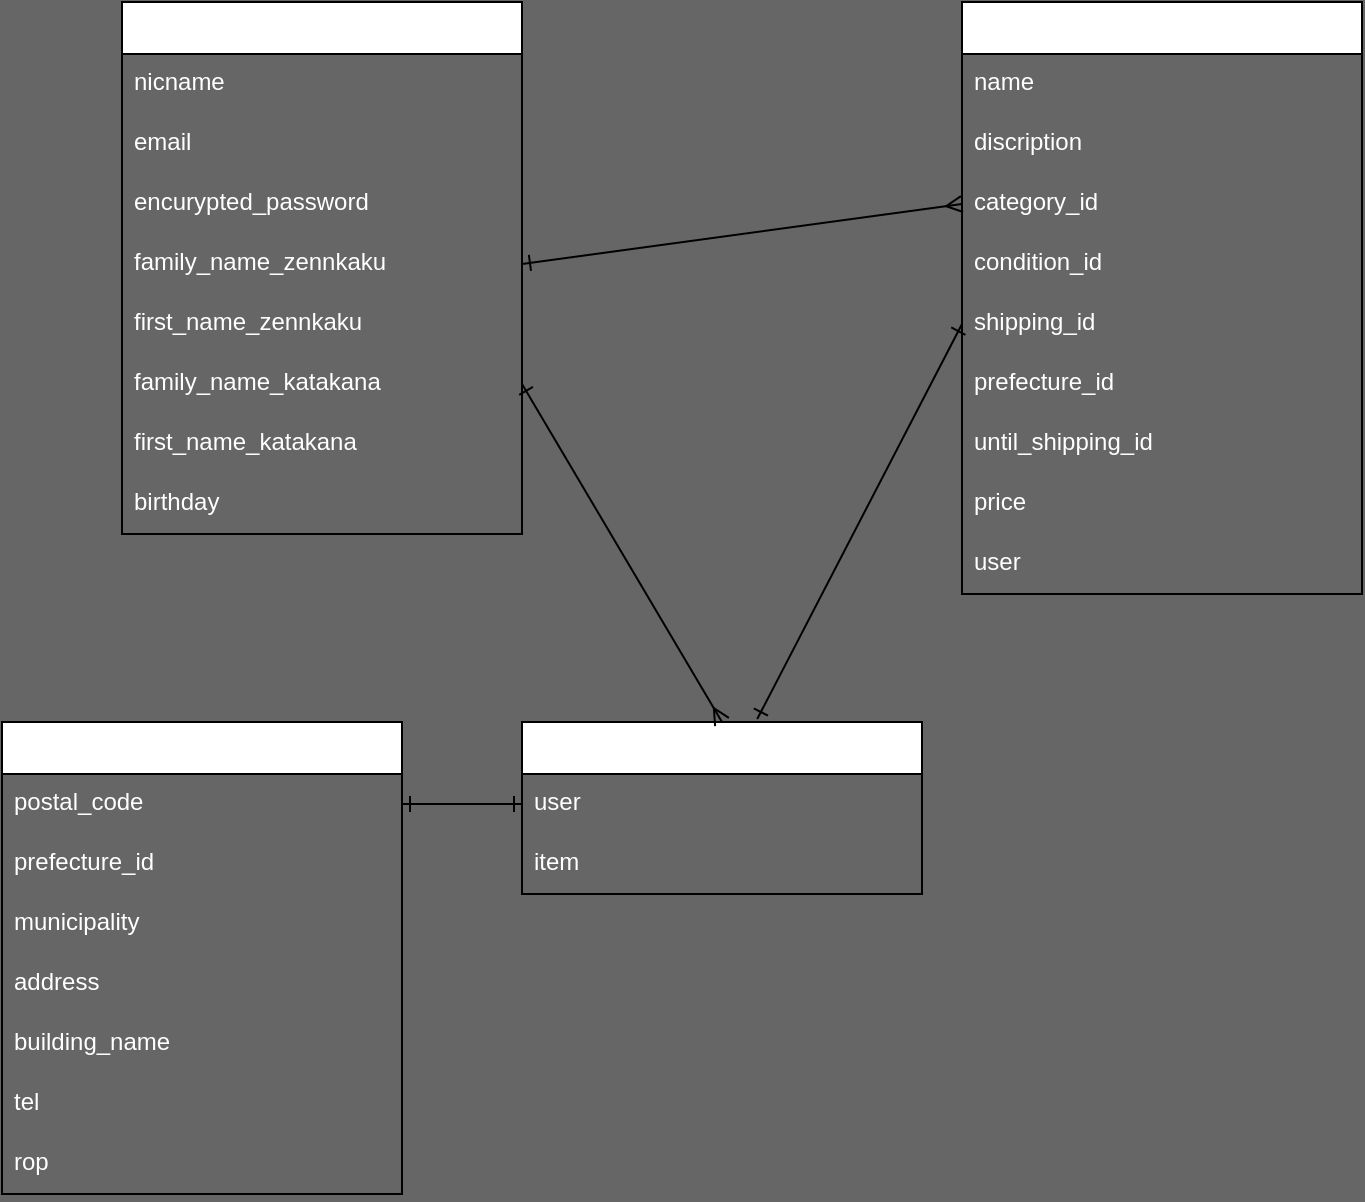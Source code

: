 <mxfile>
    <diagram id="7HstcCOIkOodQyiAYskw" name="ページ1">
        <mxGraphModel dx="552" dy="548" grid="1" gridSize="10" guides="1" tooltips="1" connect="1" arrows="1" fold="1" page="1" pageScale="1" pageWidth="827" pageHeight="1169" background="#666666" math="0" shadow="0">
            <root>
                <mxCell id="0"/>
                <mxCell id="1" parent="0"/>
                <mxCell id="2" value="users" style="swimlane;fontStyle=0;childLayout=stackLayout;horizontal=1;startSize=26;horizontalStack=0;resizeParent=1;resizeParentMax=0;resizeLast=0;collapsible=1;marginBottom=0;align=center;fontSize=14;labelBackgroundColor=default;fontColor=#FFFFFF;labelBorderColor=none;" parent="1" vertex="1">
                    <mxGeometry x="120" y="40" width="200" height="266" as="geometry"/>
                </mxCell>
                <mxCell id="3" value="nicname" style="text;strokeColor=none;fillColor=none;spacingLeft=4;spacingRight=4;overflow=hidden;rotatable=0;points=[[0,0.5],[1,0.5]];portConstraint=eastwest;fontSize=12;fontColor=#FFFFFF;labelBackgroundColor=none;labelBorderColor=none;" parent="2" vertex="1">
                    <mxGeometry y="26" width="200" height="30" as="geometry"/>
                </mxCell>
                <mxCell id="4" value="email" style="text;strokeColor=none;fillColor=none;spacingLeft=4;spacingRight=4;overflow=hidden;rotatable=0;points=[[0,0.5],[1,0.5]];portConstraint=eastwest;fontSize=12;fontColor=#FFFFFF;labelBackgroundColor=none;labelBorderColor=none;" parent="2" vertex="1">
                    <mxGeometry y="56" width="200" height="30" as="geometry"/>
                </mxCell>
                <mxCell id="5" value="encurypted_password" style="text;strokeColor=none;fillColor=none;spacingLeft=4;spacingRight=4;overflow=hidden;rotatable=0;points=[[0,0.5],[1,0.5]];portConstraint=eastwest;fontSize=12;fontColor=#FFFFFF;labelBackgroundColor=none;labelBorderColor=none;" parent="2" vertex="1">
                    <mxGeometry y="86" width="200" height="30" as="geometry"/>
                </mxCell>
                <mxCell id="16" value="family_name_zennkaku " style="text;strokeColor=none;fillColor=none;spacingLeft=4;spacingRight=4;overflow=hidden;rotatable=0;points=[[0,0.5],[1,0.5]];portConstraint=eastwest;fontSize=12;fontColor=#FFFFFF;labelBackgroundColor=none;labelBorderColor=none;" parent="2" vertex="1">
                    <mxGeometry y="116" width="200" height="30" as="geometry"/>
                </mxCell>
                <mxCell id="68" value="first_name_zennkaku " style="text;strokeColor=none;fillColor=none;spacingLeft=4;spacingRight=4;overflow=hidden;rotatable=0;points=[[0,0.5],[1,0.5]];portConstraint=eastwest;fontSize=12;fontColor=#FFFFFF;labelBackgroundColor=none;labelBorderColor=none;" parent="2" vertex="1">
                    <mxGeometry y="146" width="200" height="30" as="geometry"/>
                </mxCell>
                <mxCell id="19" value="family_name_katakana" style="text;strokeColor=none;fillColor=none;spacingLeft=4;spacingRight=4;overflow=hidden;rotatable=0;points=[[0,0.5],[1,0.5]];portConstraint=eastwest;fontSize=12;fontColor=#FFFFFF;labelBackgroundColor=none;labelBorderColor=none;" parent="2" vertex="1">
                    <mxGeometry y="176" width="200" height="30" as="geometry"/>
                </mxCell>
                <mxCell id="69" value="first_name_katakana" style="text;strokeColor=none;fillColor=none;spacingLeft=4;spacingRight=4;overflow=hidden;rotatable=0;points=[[0,0.5],[1,0.5]];portConstraint=eastwest;fontSize=12;fontColor=#FFFFFF;labelBackgroundColor=none;labelBorderColor=none;" parent="2" vertex="1">
                    <mxGeometry y="206" width="200" height="30" as="geometry"/>
                </mxCell>
                <mxCell id="22" value="birthday" style="text;strokeColor=none;fillColor=none;spacingLeft=4;spacingRight=4;overflow=hidden;rotatable=0;points=[[0,0.5],[1,0.5]];portConstraint=eastwest;fontSize=12;fontColor=#FFFFFF;labelBackgroundColor=none;labelBorderColor=none;" parent="2" vertex="1">
                    <mxGeometry y="236" width="200" height="30" as="geometry"/>
                </mxCell>
                <mxCell id="25" value="items" style="swimlane;fontStyle=0;childLayout=stackLayout;horizontal=1;startSize=26;horizontalStack=0;resizeParent=1;resizeParentMax=0;resizeLast=0;collapsible=1;marginBottom=0;align=center;fontSize=14;fontColor=#FFFFFF;labelBackgroundColor=default;labelBorderColor=none;" parent="1" vertex="1">
                    <mxGeometry x="540" y="40" width="200" height="296" as="geometry"/>
                </mxCell>
                <mxCell id="27" value="name" style="text;strokeColor=none;fillColor=none;spacingLeft=4;spacingRight=4;overflow=hidden;rotatable=0;points=[[0,0.5],[1,0.5]];portConstraint=eastwest;fontSize=12;fontColor=#FFFFFF;labelBackgroundColor=none;labelBorderColor=none;" parent="25" vertex="1">
                    <mxGeometry y="26" width="200" height="30" as="geometry"/>
                </mxCell>
                <mxCell id="28" value="discription" style="text;strokeColor=none;fillColor=none;spacingLeft=4;spacingRight=4;overflow=hidden;rotatable=0;points=[[0,0.5],[1,0.5]];portConstraint=eastwest;fontSize=12;fontColor=#FFFFFF;labelBackgroundColor=none;labelBorderColor=none;" parent="25" vertex="1">
                    <mxGeometry y="56" width="200" height="30" as="geometry"/>
                </mxCell>
                <mxCell id="29" value="category_id" style="text;strokeColor=none;fillColor=none;spacingLeft=4;spacingRight=4;overflow=hidden;rotatable=0;points=[[0,0.5],[1,0.5]];portConstraint=eastwest;fontSize=12;fontColor=#FFFFFF;labelBackgroundColor=none;labelBorderColor=none;" parent="25" vertex="1">
                    <mxGeometry y="86" width="200" height="30" as="geometry"/>
                </mxCell>
                <mxCell id="30" value="condition_id" style="text;strokeColor=none;fillColor=none;spacingLeft=4;spacingRight=4;overflow=hidden;rotatable=0;points=[[0,0.5],[1,0.5]];portConstraint=eastwest;fontSize=12;fontColor=#FFFFFF;labelBackgroundColor=none;labelBorderColor=none;" parent="25" vertex="1">
                    <mxGeometry y="116" width="200" height="30" as="geometry"/>
                </mxCell>
                <mxCell id="31" value="shipping_id" style="text;strokeColor=none;fillColor=none;spacingLeft=4;spacingRight=4;overflow=hidden;rotatable=0;points=[[0,0.5],[1,0.5]];portConstraint=eastwest;fontSize=12;fontColor=#FFFFFF;labelBackgroundColor=none;labelBorderColor=none;" parent="25" vertex="1">
                    <mxGeometry y="146" width="200" height="30" as="geometry"/>
                </mxCell>
                <mxCell id="32" value="prefecture_id" style="text;strokeColor=none;fillColor=none;spacingLeft=4;spacingRight=4;overflow=hidden;rotatable=0;points=[[0,0.5],[1,0.5]];portConstraint=eastwest;fontSize=12;fontColor=#FFFFFF;labelBackgroundColor=none;labelBorderColor=none;" parent="25" vertex="1">
                    <mxGeometry y="176" width="200" height="30" as="geometry"/>
                </mxCell>
                <mxCell id="33" value="until_shipping_id" style="text;strokeColor=none;fillColor=none;spacingLeft=4;spacingRight=4;overflow=hidden;rotatable=0;points=[[0,0.5],[1,0.5]];portConstraint=eastwest;fontSize=12;fontColor=#FFFFFF;labelBackgroundColor=none;labelBorderColor=none;" parent="25" vertex="1">
                    <mxGeometry y="206" width="200" height="30" as="geometry"/>
                </mxCell>
                <mxCell id="34" value="price" style="text;strokeColor=none;fillColor=none;spacingLeft=4;spacingRight=4;overflow=hidden;rotatable=0;points=[[0,0.5],[1,0.5]];portConstraint=eastwest;fontSize=12;fontColor=#FFFFFF;labelBackgroundColor=none;labelBorderColor=none;" parent="25" vertex="1">
                    <mxGeometry y="236" width="200" height="30" as="geometry"/>
                </mxCell>
                <mxCell id="35" value="user" style="text;strokeColor=none;fillColor=none;spacingLeft=4;spacingRight=4;overflow=hidden;rotatable=0;points=[[0,0.5],[1,0.5]];portConstraint=eastwest;fontSize=12;fontColor=#FFFFFF;labelBackgroundColor=none;labelBorderColor=none;" parent="25" vertex="1">
                    <mxGeometry y="266" width="200" height="30" as="geometry"/>
                </mxCell>
                <mxCell id="37" value="shipping_addresses" style="swimlane;fontStyle=0;childLayout=stackLayout;horizontal=1;startSize=26;horizontalStack=0;resizeParent=1;resizeParentMax=0;resizeLast=0;collapsible=1;marginBottom=0;align=center;fontSize=14;labelBackgroundColor=default;labelBorderColor=none;fontColor=#FFFFFF;" parent="1" vertex="1">
                    <mxGeometry x="60" y="400" width="200" height="236" as="geometry"/>
                </mxCell>
                <mxCell id="39" value="postal_code" style="text;strokeColor=none;fillColor=none;spacingLeft=4;spacingRight=4;overflow=hidden;rotatable=0;points=[[0,0.5],[1,0.5]];portConstraint=eastwest;fontSize=12;labelBackgroundColor=none;labelBorderColor=none;fontColor=#FFFFFF;" parent="37" vertex="1">
                    <mxGeometry y="26" width="200" height="30" as="geometry"/>
                </mxCell>
                <mxCell id="40" value="prefecture_id" style="text;strokeColor=none;fillColor=none;spacingLeft=4;spacingRight=4;overflow=hidden;rotatable=0;points=[[0,0.5],[1,0.5]];portConstraint=eastwest;fontSize=12;labelBackgroundColor=none;labelBorderColor=none;fontColor=#FFFFFF;" parent="37" vertex="1">
                    <mxGeometry y="56" width="200" height="30" as="geometry"/>
                </mxCell>
                <mxCell id="41" value="municipality" style="text;strokeColor=none;fillColor=none;spacingLeft=4;spacingRight=4;overflow=hidden;rotatable=0;points=[[0,0.5],[1,0.5]];portConstraint=eastwest;fontSize=12;labelBackgroundColor=none;labelBorderColor=none;fontColor=#FFFFFF;" parent="37" vertex="1">
                    <mxGeometry y="86" width="200" height="30" as="geometry"/>
                </mxCell>
                <mxCell id="42" value="address" style="text;strokeColor=none;fillColor=none;spacingLeft=4;spacingRight=4;overflow=hidden;rotatable=0;points=[[0,0.5],[1,0.5]];portConstraint=eastwest;fontSize=12;labelBackgroundColor=none;labelBorderColor=none;fontColor=#FFFFFF;" parent="37" vertex="1">
                    <mxGeometry y="116" width="200" height="30" as="geometry"/>
                </mxCell>
                <mxCell id="43" value="building_name" style="text;strokeColor=none;fillColor=none;spacingLeft=4;spacingRight=4;overflow=hidden;rotatable=0;points=[[0,0.5],[1,0.5]];portConstraint=eastwest;fontSize=12;labelBackgroundColor=none;labelBorderColor=none;fontColor=#FFFFFF;" parent="37" vertex="1">
                    <mxGeometry y="146" width="200" height="30" as="geometry"/>
                </mxCell>
                <mxCell id="44" value="tel" style="text;strokeColor=none;fillColor=none;spacingLeft=4;spacingRight=4;overflow=hidden;rotatable=0;points=[[0,0.5],[1,0.5]];portConstraint=eastwest;fontSize=12;labelBackgroundColor=none;labelBorderColor=none;fontColor=#FFFFFF;" parent="37" vertex="1">
                    <mxGeometry y="176" width="200" height="30" as="geometry"/>
                </mxCell>
                <mxCell id="56" value="rop" style="text;strokeColor=none;fillColor=none;spacingLeft=4;spacingRight=4;overflow=hidden;rotatable=0;points=[[0,0.5],[1,0.5]];portConstraint=eastwest;fontSize=12;labelBackgroundColor=none;labelBorderColor=none;fontColor=#FFFFFF;" parent="37" vertex="1">
                    <mxGeometry y="206" width="200" height="30" as="geometry"/>
                </mxCell>
                <mxCell id="49" value="rops" style="swimlane;fontStyle=0;childLayout=stackLayout;horizontal=1;startSize=26;horizontalStack=0;resizeParent=1;resizeParentMax=0;resizeLast=0;collapsible=1;marginBottom=0;align=center;fontSize=14;fontColor=#FFFFFF;labelBackgroundColor=default;labelBorderColor=none;" parent="1" vertex="1">
                    <mxGeometry x="320" y="400" width="200" height="86" as="geometry"/>
                </mxCell>
                <mxCell id="50" value="user" style="text;strokeColor=none;fillColor=none;spacingLeft=4;spacingRight=4;overflow=hidden;rotatable=0;points=[[0,0.5],[1,0.5]];portConstraint=eastwest;fontSize=12;fontColor=#FFFFFF;labelBackgroundColor=none;labelBorderColor=none;" parent="49" vertex="1">
                    <mxGeometry y="26" width="200" height="30" as="geometry"/>
                </mxCell>
                <mxCell id="51" value="item" style="text;strokeColor=none;fillColor=none;spacingLeft=4;spacingRight=4;overflow=hidden;rotatable=0;points=[[0,0.5],[1,0.5]];portConstraint=eastwest;fontSize=12;fontColor=#FFFFFF;labelBackgroundColor=none;labelBorderColor=none;" parent="49" vertex="1">
                    <mxGeometry y="56" width="200" height="30" as="geometry"/>
                </mxCell>
                <mxCell id="60" style="edgeStyle=none;html=1;exitX=1;exitY=0.5;exitDx=0;exitDy=0;entryX=0;entryY=0.5;entryDx=0;entryDy=0;endArrow=ERmany;endFill=0;startArrow=ERone;startFill=0;fontColor=#FFFFFF;labelBackgroundColor=none;labelBorderColor=none;" parent="1" target="29" edge="1">
                    <mxGeometry relative="1" as="geometry">
                        <mxPoint x="320" y="171" as="sourcePoint"/>
                    </mxGeometry>
                </mxCell>
                <mxCell id="63" style="edgeStyle=none;html=1;exitX=0;exitY=0.5;exitDx=0;exitDy=0;entryX=0.588;entryY=-0.017;entryDx=0;entryDy=0;entryPerimeter=0;endArrow=ERone;endFill=0;startArrow=ERone;startFill=0;fontColor=#FFFFFF;labelBackgroundColor=none;labelBorderColor=none;" parent="1" source="31" target="49" edge="1">
                    <mxGeometry relative="1" as="geometry"/>
                </mxCell>
                <mxCell id="64" style="edgeStyle=none;html=1;exitX=0;exitY=0.5;exitDx=0;exitDy=0;entryX=1;entryY=0.5;entryDx=0;entryDy=0;endArrow=ERone;endFill=0;startArrow=ERone;startFill=0;fontColor=#FFFFFF;labelBackgroundColor=none;labelBorderColor=none;" parent="1" source="50" target="39" edge="1">
                    <mxGeometry relative="1" as="geometry"/>
                </mxCell>
                <mxCell id="61" style="edgeStyle=none;html=1;exitX=1;exitY=0.5;exitDx=0;exitDy=0;entryX=0.5;entryY=0;entryDx=0;entryDy=0;endArrow=ERmany;endFill=0;startArrow=ERone;startFill=0;fontColor=#FFFFFF;labelBackgroundColor=none;labelBorderColor=none;" parent="1" source="19" target="49" edge="1">
                    <mxGeometry relative="1" as="geometry"/>
                </mxCell>
            </root>
        </mxGraphModel>
    </diagram>
</mxfile>